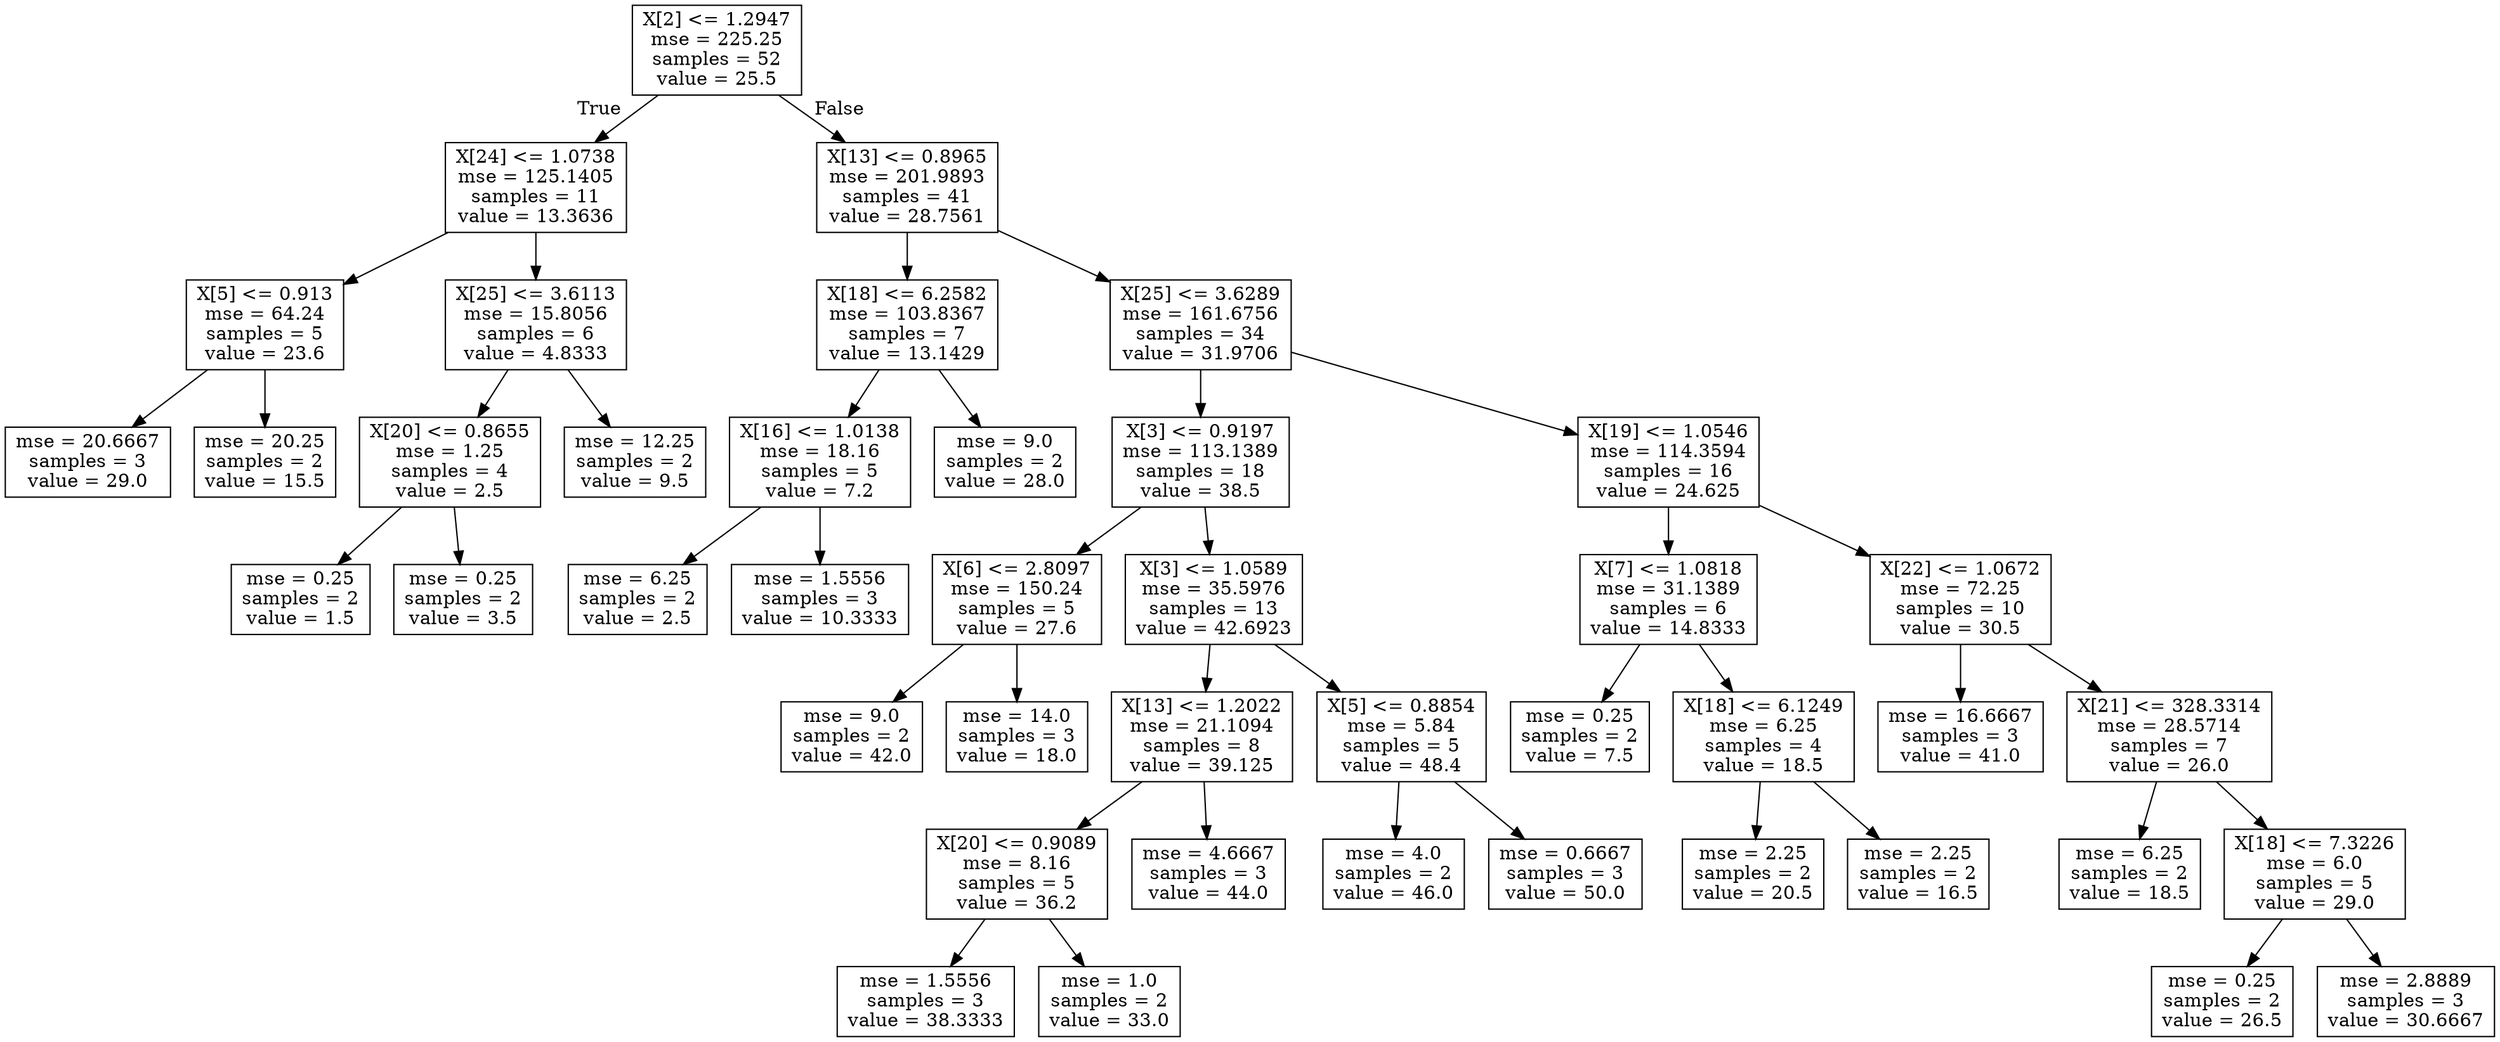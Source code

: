 digraph Tree {
node [shape=box] ;
0 [label="X[2] <= 1.2947\nmse = 225.25\nsamples = 52\nvalue = 25.5"] ;
1 [label="X[24] <= 1.0738\nmse = 125.1405\nsamples = 11\nvalue = 13.3636"] ;
0 -> 1 [labeldistance=2.5, labelangle=45, headlabel="True"] ;
2 [label="X[5] <= 0.913\nmse = 64.24\nsamples = 5\nvalue = 23.6"] ;
1 -> 2 ;
3 [label="mse = 20.6667\nsamples = 3\nvalue = 29.0"] ;
2 -> 3 ;
4 [label="mse = 20.25\nsamples = 2\nvalue = 15.5"] ;
2 -> 4 ;
5 [label="X[25] <= 3.6113\nmse = 15.8056\nsamples = 6\nvalue = 4.8333"] ;
1 -> 5 ;
6 [label="X[20] <= 0.8655\nmse = 1.25\nsamples = 4\nvalue = 2.5"] ;
5 -> 6 ;
7 [label="mse = 0.25\nsamples = 2\nvalue = 1.5"] ;
6 -> 7 ;
8 [label="mse = 0.25\nsamples = 2\nvalue = 3.5"] ;
6 -> 8 ;
9 [label="mse = 12.25\nsamples = 2\nvalue = 9.5"] ;
5 -> 9 ;
10 [label="X[13] <= 0.8965\nmse = 201.9893\nsamples = 41\nvalue = 28.7561"] ;
0 -> 10 [labeldistance=2.5, labelangle=-45, headlabel="False"] ;
11 [label="X[18] <= 6.2582\nmse = 103.8367\nsamples = 7\nvalue = 13.1429"] ;
10 -> 11 ;
12 [label="X[16] <= 1.0138\nmse = 18.16\nsamples = 5\nvalue = 7.2"] ;
11 -> 12 ;
13 [label="mse = 6.25\nsamples = 2\nvalue = 2.5"] ;
12 -> 13 ;
14 [label="mse = 1.5556\nsamples = 3\nvalue = 10.3333"] ;
12 -> 14 ;
15 [label="mse = 9.0\nsamples = 2\nvalue = 28.0"] ;
11 -> 15 ;
16 [label="X[25] <= 3.6289\nmse = 161.6756\nsamples = 34\nvalue = 31.9706"] ;
10 -> 16 ;
17 [label="X[3] <= 0.9197\nmse = 113.1389\nsamples = 18\nvalue = 38.5"] ;
16 -> 17 ;
18 [label="X[6] <= 2.8097\nmse = 150.24\nsamples = 5\nvalue = 27.6"] ;
17 -> 18 ;
19 [label="mse = 9.0\nsamples = 2\nvalue = 42.0"] ;
18 -> 19 ;
20 [label="mse = 14.0\nsamples = 3\nvalue = 18.0"] ;
18 -> 20 ;
21 [label="X[3] <= 1.0589\nmse = 35.5976\nsamples = 13\nvalue = 42.6923"] ;
17 -> 21 ;
22 [label="X[13] <= 1.2022\nmse = 21.1094\nsamples = 8\nvalue = 39.125"] ;
21 -> 22 ;
23 [label="X[20] <= 0.9089\nmse = 8.16\nsamples = 5\nvalue = 36.2"] ;
22 -> 23 ;
24 [label="mse = 1.5556\nsamples = 3\nvalue = 38.3333"] ;
23 -> 24 ;
25 [label="mse = 1.0\nsamples = 2\nvalue = 33.0"] ;
23 -> 25 ;
26 [label="mse = 4.6667\nsamples = 3\nvalue = 44.0"] ;
22 -> 26 ;
27 [label="X[5] <= 0.8854\nmse = 5.84\nsamples = 5\nvalue = 48.4"] ;
21 -> 27 ;
28 [label="mse = 4.0\nsamples = 2\nvalue = 46.0"] ;
27 -> 28 ;
29 [label="mse = 0.6667\nsamples = 3\nvalue = 50.0"] ;
27 -> 29 ;
30 [label="X[19] <= 1.0546\nmse = 114.3594\nsamples = 16\nvalue = 24.625"] ;
16 -> 30 ;
31 [label="X[7] <= 1.0818\nmse = 31.1389\nsamples = 6\nvalue = 14.8333"] ;
30 -> 31 ;
32 [label="mse = 0.25\nsamples = 2\nvalue = 7.5"] ;
31 -> 32 ;
33 [label="X[18] <= 6.1249\nmse = 6.25\nsamples = 4\nvalue = 18.5"] ;
31 -> 33 ;
34 [label="mse = 2.25\nsamples = 2\nvalue = 20.5"] ;
33 -> 34 ;
35 [label="mse = 2.25\nsamples = 2\nvalue = 16.5"] ;
33 -> 35 ;
36 [label="X[22] <= 1.0672\nmse = 72.25\nsamples = 10\nvalue = 30.5"] ;
30 -> 36 ;
37 [label="mse = 16.6667\nsamples = 3\nvalue = 41.0"] ;
36 -> 37 ;
38 [label="X[21] <= 328.3314\nmse = 28.5714\nsamples = 7\nvalue = 26.0"] ;
36 -> 38 ;
39 [label="mse = 6.25\nsamples = 2\nvalue = 18.5"] ;
38 -> 39 ;
40 [label="X[18] <= 7.3226\nmse = 6.0\nsamples = 5\nvalue = 29.0"] ;
38 -> 40 ;
41 [label="mse = 0.25\nsamples = 2\nvalue = 26.5"] ;
40 -> 41 ;
42 [label="mse = 2.8889\nsamples = 3\nvalue = 30.6667"] ;
40 -> 42 ;
}
